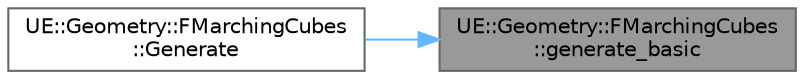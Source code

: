 digraph "UE::Geometry::FMarchingCubes::generate_basic"
{
 // INTERACTIVE_SVG=YES
 // LATEX_PDF_SIZE
  bgcolor="transparent";
  edge [fontname=Helvetica,fontsize=10,labelfontname=Helvetica,labelfontsize=10];
  node [fontname=Helvetica,fontsize=10,shape=box,height=0.2,width=0.4];
  rankdir="RL";
  Node1 [id="Node000001",label="UE::Geometry::FMarchingCubes\l::generate_basic",height=0.2,width=0.4,color="gray40", fillcolor="grey60", style="filled", fontcolor="black",tooltip="fully sequential version, no threading"];
  Node1 -> Node2 [id="edge1_Node000001_Node000002",dir="back",color="steelblue1",style="solid",tooltip=" "];
  Node2 [id="Node000002",label="UE::Geometry::FMarchingCubes\l::Generate",height=0.2,width=0.4,color="grey40", fillcolor="white", style="filled",URL="$d2/d3c/classUE_1_1Geometry_1_1FMarchingCubes.html#a3de62077b17ce720e6aea7aab1c6647d",tooltip="Run MC algorithm and generate Output mesh."];
}
